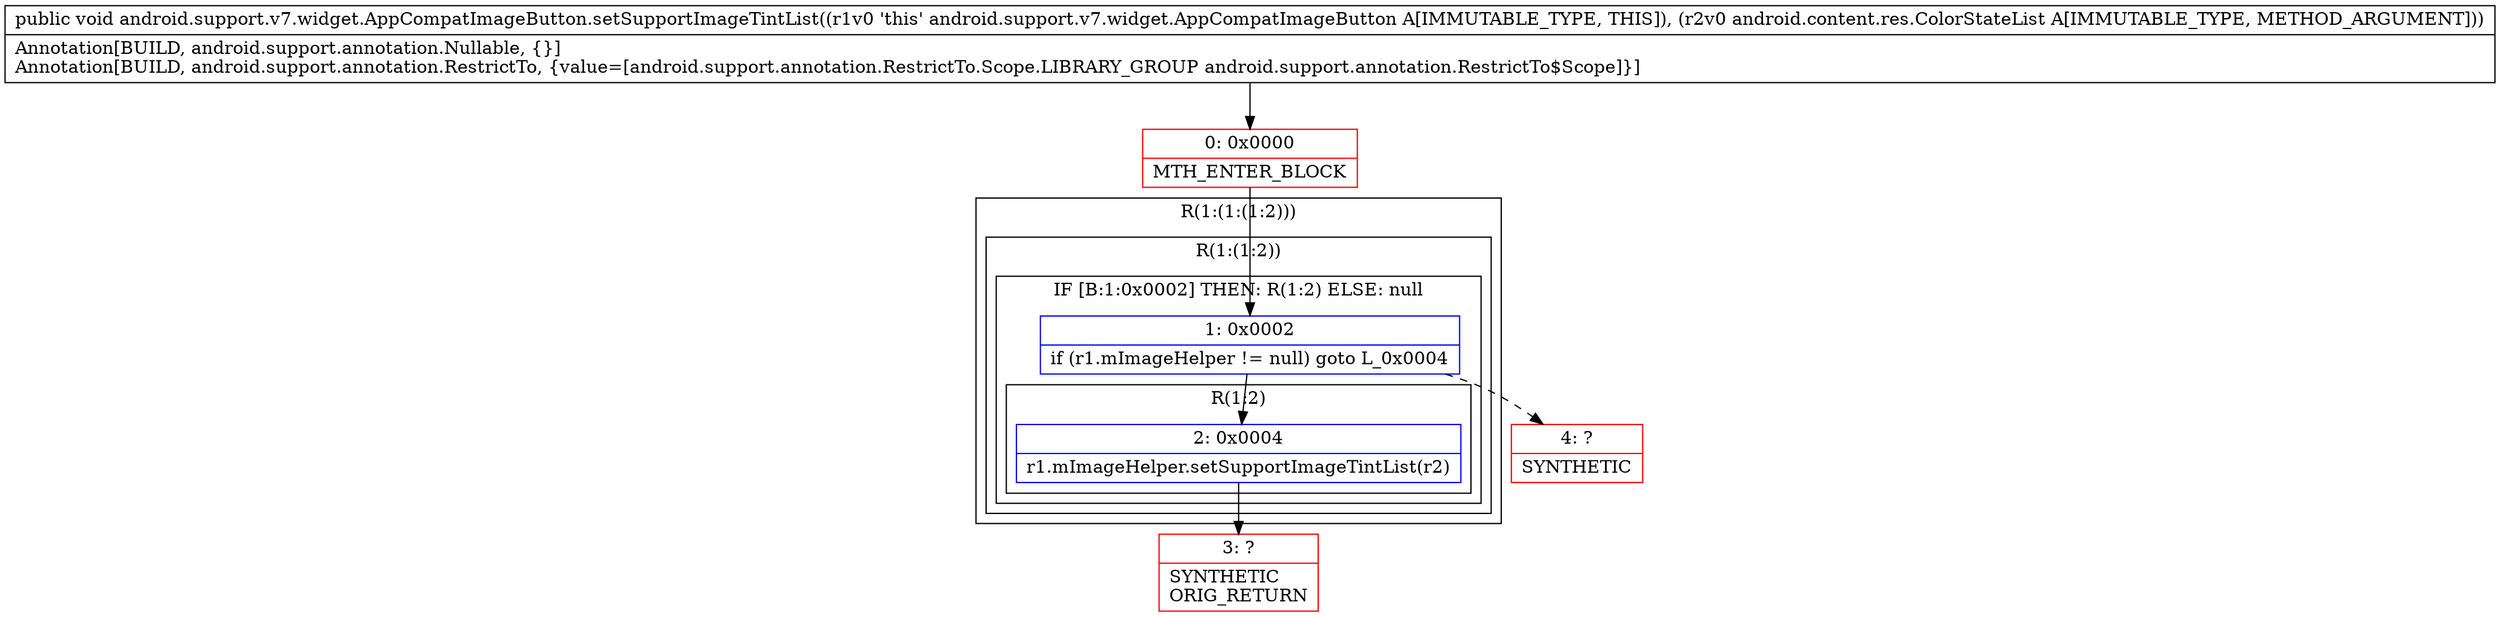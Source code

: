 digraph "CFG forandroid.support.v7.widget.AppCompatImageButton.setSupportImageTintList(Landroid\/content\/res\/ColorStateList;)V" {
subgraph cluster_Region_1689274896 {
label = "R(1:(1:(1:2)))";
node [shape=record,color=blue];
subgraph cluster_Region_1612327516 {
label = "R(1:(1:2))";
node [shape=record,color=blue];
subgraph cluster_IfRegion_767159181 {
label = "IF [B:1:0x0002] THEN: R(1:2) ELSE: null";
node [shape=record,color=blue];
Node_1 [shape=record,label="{1\:\ 0x0002|if (r1.mImageHelper != null) goto L_0x0004\l}"];
subgraph cluster_Region_822096724 {
label = "R(1:2)";
node [shape=record,color=blue];
Node_2 [shape=record,label="{2\:\ 0x0004|r1.mImageHelper.setSupportImageTintList(r2)\l}"];
}
}
}
}
Node_0 [shape=record,color=red,label="{0\:\ 0x0000|MTH_ENTER_BLOCK\l}"];
Node_3 [shape=record,color=red,label="{3\:\ ?|SYNTHETIC\lORIG_RETURN\l}"];
Node_4 [shape=record,color=red,label="{4\:\ ?|SYNTHETIC\l}"];
MethodNode[shape=record,label="{public void android.support.v7.widget.AppCompatImageButton.setSupportImageTintList((r1v0 'this' android.support.v7.widget.AppCompatImageButton A[IMMUTABLE_TYPE, THIS]), (r2v0 android.content.res.ColorStateList A[IMMUTABLE_TYPE, METHOD_ARGUMENT]))  | Annotation[BUILD, android.support.annotation.Nullable, \{\}]\lAnnotation[BUILD, android.support.annotation.RestrictTo, \{value=[android.support.annotation.RestrictTo.Scope.LIBRARY_GROUP android.support.annotation.RestrictTo$Scope]\}]\l}"];
MethodNode -> Node_0;
Node_1 -> Node_2;
Node_1 -> Node_4[style=dashed];
Node_2 -> Node_3;
Node_0 -> Node_1;
}

